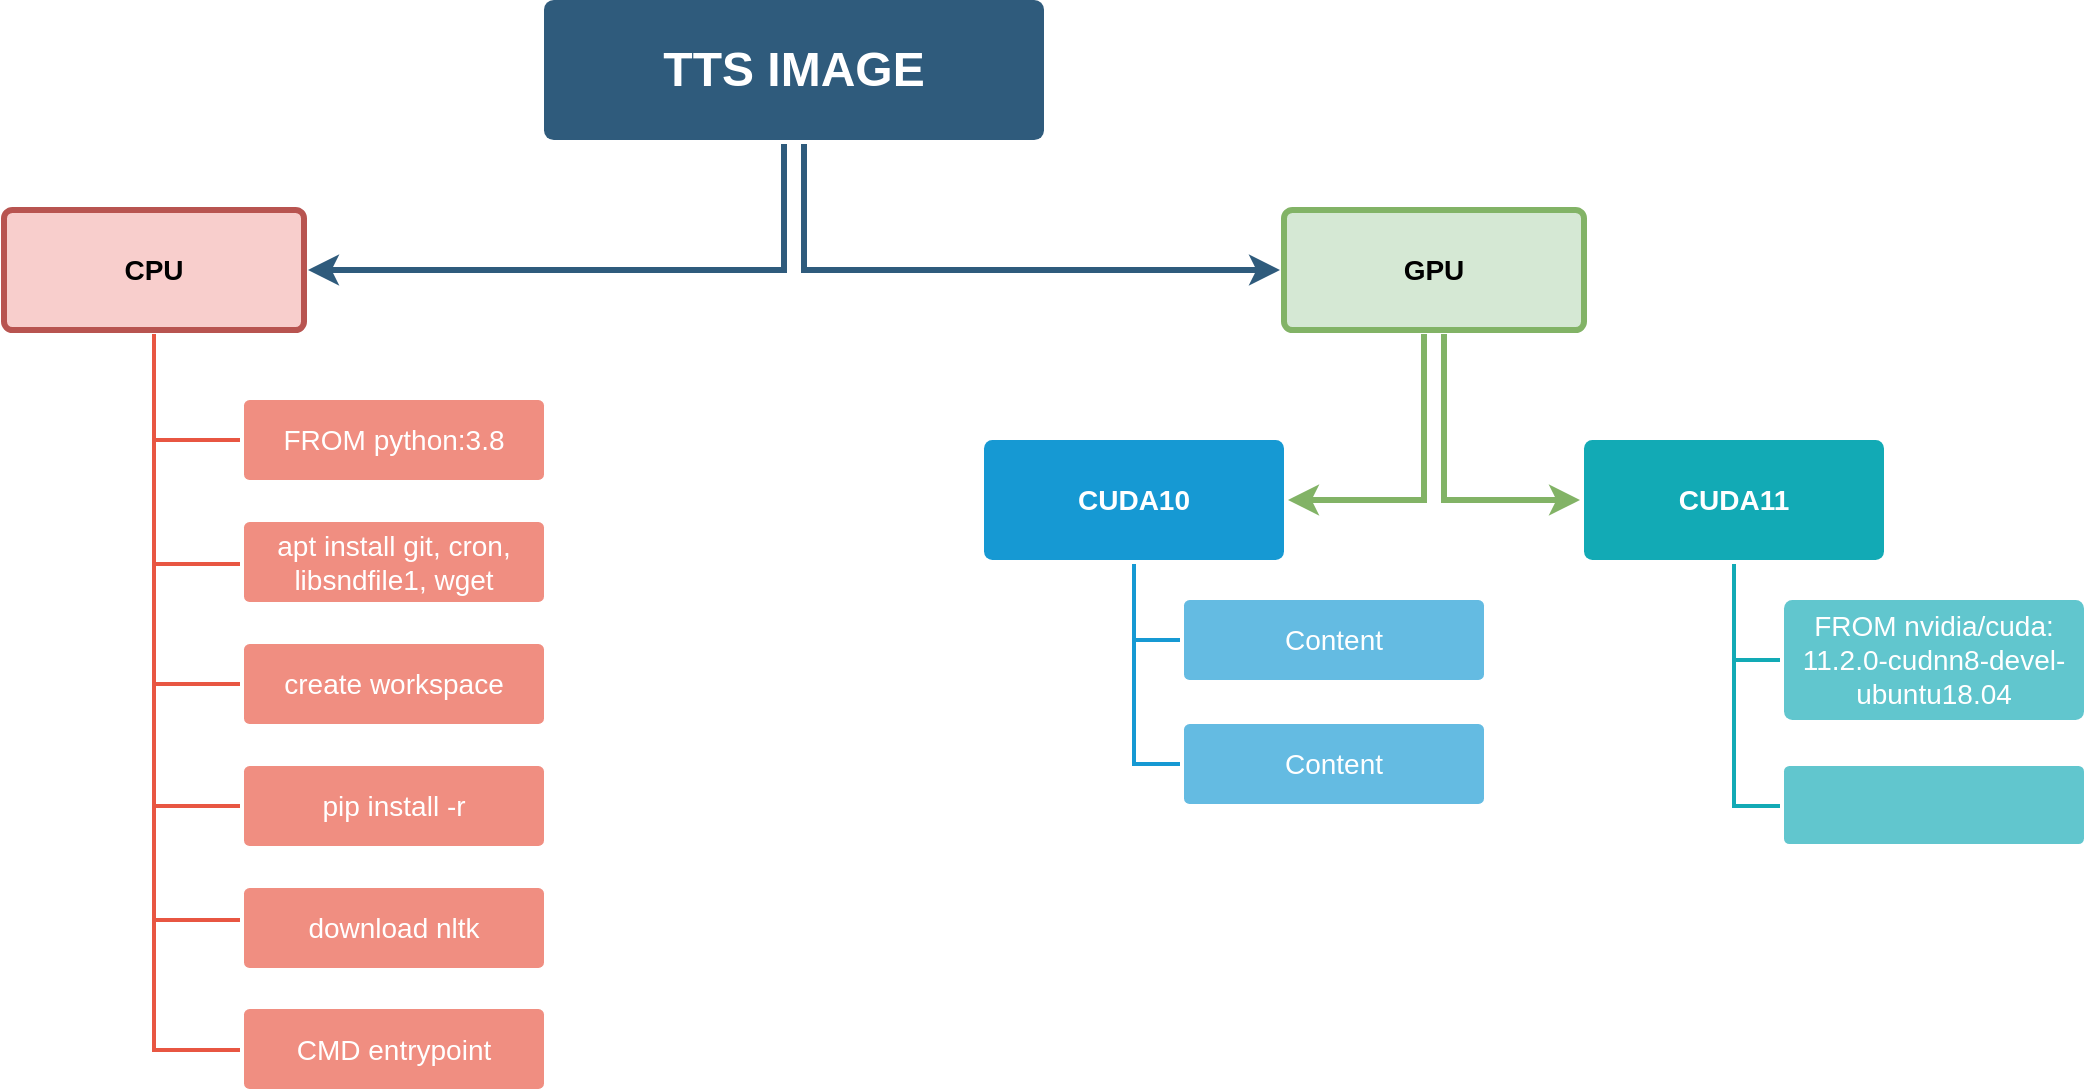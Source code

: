 <mxfile version="15.2.7" type="github">
  <diagram id="6a731a19-8d31-9384-78a2-239565b7b9f0" name="Page-1">
    <mxGraphModel dx="1422" dy="801" grid="1" gridSize="10" guides="1" tooltips="1" connect="1" arrows="1" fold="1" page="1" pageScale="1" pageWidth="1169" pageHeight="827" background="none" math="0" shadow="0">
      <root>
        <mxCell id="0" />
        <mxCell id="1" parent="0" />
        <mxCell id="1746" value="" style="rounded=0;jumpStyle=none;html=1;shadow=0;labelBackgroundColor=none;startArrow=none;startFill=0;endArrow=classic;endFill=1;jettySize=auto;orthogonalLoop=1;strokeColor=#2F5B7C;strokeWidth=3;fontFamily=Helvetica;fontSize=16;fontColor=#23445D;spacing=5;edgeStyle=orthogonalEdgeStyle;" parent="1" source="1749" target="1771" edge="1">
          <mxGeometry relative="1" as="geometry">
            <Array as="points">
              <mxPoint x="480" y="175" />
            </Array>
          </mxGeometry>
        </mxCell>
        <mxCell id="1748" value="" style="rounded=0;jumpStyle=none;html=1;shadow=0;labelBackgroundColor=none;startArrow=none;startFill=0;endArrow=classic;endFill=1;jettySize=auto;orthogonalLoop=1;strokeColor=#2F5B7C;strokeWidth=3;fontFamily=Helvetica;fontSize=16;fontColor=#23445D;spacing=5;edgeStyle=orthogonalEdgeStyle;" parent="1" source="1749" target="1753" edge="1">
          <mxGeometry relative="1" as="geometry">
            <Array as="points">
              <mxPoint x="470" y="175" />
            </Array>
          </mxGeometry>
        </mxCell>
        <mxCell id="1749" value="TTS IMAGE" style="rounded=1;whiteSpace=wrap;html=1;shadow=0;labelBackgroundColor=none;strokeColor=none;strokeWidth=3;fillColor=#2F5B7C;fontFamily=Helvetica;fontSize=24;fontColor=#FFFFFF;align=center;fontStyle=1;spacing=5;arcSize=7;perimeterSpacing=2;" parent="1" vertex="1">
          <mxGeometry x="350" y="40" width="250" height="70" as="geometry" />
        </mxCell>
        <mxCell id="1750" value="" style="edgeStyle=elbowEdgeStyle;rounded=0;jumpStyle=none;html=1;shadow=0;labelBackgroundColor=none;startArrow=none;startFill=0;jettySize=auto;orthogonalLoop=1;strokeColor=#E85642;strokeWidth=2;fontFamily=Helvetica;fontSize=14;fontColor=#FFFFFF;spacing=5;fontStyle=1;fillColor=#b0e3e6;endArrow=none;endFill=0;" parent="1" source="1753" target="1756" edge="1">
          <mxGeometry relative="1" as="geometry">
            <mxPoint x="120" y="510" as="targetPoint" />
            <Array as="points">
              <mxPoint x="155" y="223" />
            </Array>
          </mxGeometry>
        </mxCell>
        <mxCell id="1753" value="CPU" style="rounded=1;whiteSpace=wrap;html=1;shadow=0;labelBackgroundColor=none;strokeColor=#b85450;strokeWidth=3;fillColor=#f8cecc;fontFamily=Helvetica;fontSize=14;align=center;spacing=5;fontStyle=1;arcSize=7;perimeterSpacing=2;" parent="1" vertex="1">
          <mxGeometry x="80" y="145" width="150" height="60" as="geometry" />
        </mxCell>
        <mxCell id="1754" value="pip install -r" style="rounded=1;whiteSpace=wrap;html=1;shadow=0;labelBackgroundColor=none;strokeColor=none;strokeWidth=3;fillColor=#f08e81;fontFamily=Helvetica;fontSize=14;fontColor=#FFFFFF;align=center;spacing=5;fontStyle=0;arcSize=7;perimeterSpacing=2;" parent="1" vertex="1">
          <mxGeometry x="200" y="423" width="150" height="40" as="geometry" />
        </mxCell>
        <mxCell id="1755" value="apt install git, cron, libsndfile1, wget" style="rounded=1;whiteSpace=wrap;html=1;shadow=0;labelBackgroundColor=none;strokeColor=none;strokeWidth=3;fillColor=#f08e81;fontFamily=Helvetica;fontSize=14;fontColor=#FFFFFF;align=center;spacing=5;fontStyle=0;arcSize=7;perimeterSpacing=2;" parent="1" vertex="1">
          <mxGeometry x="200" y="301" width="150" height="40" as="geometry" />
        </mxCell>
        <mxCell id="1756" value="FROM python:3.8" style="rounded=1;whiteSpace=wrap;html=1;shadow=0;labelBackgroundColor=none;strokeColor=none;strokeWidth=3;fillColor=#f08e81;fontFamily=Helvetica;fontSize=14;fontColor=#FFFFFF;align=center;spacing=5;fontStyle=0;arcSize=7;perimeterSpacing=2;" parent="1" vertex="1">
          <mxGeometry x="200" y="240" width="150" height="40" as="geometry" />
        </mxCell>
        <mxCell id="1757" value="" style="edgeStyle=orthogonalEdgeStyle;rounded=0;jumpStyle=none;html=1;shadow=0;labelBackgroundColor=none;startArrow=none;startFill=0;endArrow=none;endFill=0;jettySize=auto;orthogonalLoop=1;strokeColor=#1699D3;strokeWidth=2;fontFamily=Helvetica;fontSize=14;fontColor=#FFFFFF;spacing=5;entryX=0;entryY=0.5;entryDx=0;entryDy=0;" parent="1" source="1760" target="1761" edge="1">
          <mxGeometry relative="1" as="geometry">
            <Array as="points">
              <mxPoint x="645" y="360" />
            </Array>
          </mxGeometry>
        </mxCell>
        <mxCell id="1760" value="CUDA10" style="rounded=1;whiteSpace=wrap;html=1;shadow=0;labelBackgroundColor=none;strokeColor=none;strokeWidth=3;fillColor=#1699d3;fontFamily=Helvetica;fontSize=14;fontColor=#FFFFFF;align=center;spacing=5;fontStyle=1;arcSize=7;perimeterSpacing=2;" parent="1" vertex="1">
          <mxGeometry x="570" y="260" width="150" height="60" as="geometry" />
        </mxCell>
        <mxCell id="1761" value="Content" style="rounded=1;whiteSpace=wrap;html=1;shadow=0;labelBackgroundColor=none;strokeColor=none;strokeWidth=3;fillColor=#64bbe2;fontFamily=Helvetica;fontSize=14;fontColor=#FFFFFF;align=center;spacing=5;arcSize=7;perimeterSpacing=2;" parent="1" vertex="1">
          <mxGeometry x="670" y="340" width="150" height="40" as="geometry" />
        </mxCell>
        <mxCell id="1771" value="GPU" style="rounded=1;whiteSpace=wrap;html=1;shadow=0;labelBackgroundColor=none;strokeColor=#82b366;strokeWidth=3;fillColor=#d5e8d4;fontFamily=Helvetica;fontSize=14;align=center;spacing=5;fontStyle=1;arcSize=7;perimeterSpacing=2;" parent="1" vertex="1">
          <mxGeometry x="720" y="145" width="150" height="60" as="geometry" />
        </mxCell>
        <mxCell id="1773" value="" style="edgeStyle=orthogonalEdgeStyle;rounded=0;jumpStyle=none;html=1;shadow=0;labelBackgroundColor=none;startArrow=none;startFill=0;jettySize=auto;orthogonalLoop=1;strokeColor=#82b366;strokeWidth=3;fontFamily=Helvetica;fontSize=14;fontColor=#FFFFFF;spacing=5;fontStyle=1;fillColor=#d5e8d4;" parent="1" source="1771" target="1760" edge="1">
          <mxGeometry relative="1" as="geometry">
            <Array as="points">
              <mxPoint x="790" y="290" />
            </Array>
          </mxGeometry>
        </mxCell>
        <mxCell id="1775" value="" style="edgeStyle=orthogonalEdgeStyle;rounded=0;jumpStyle=none;html=1;shadow=0;labelBackgroundColor=none;startArrow=none;startFill=0;jettySize=auto;orthogonalLoop=1;strokeColor=#12AAB5;strokeWidth=2;fontFamily=Helvetica;fontSize=14;fontColor=#FFFFFF;spacing=5;fontStyle=1;fillColor=#b0e3e6;entryX=0;entryY=0.5;entryDx=0;entryDy=0;endArrow=none;endFill=0;" parent="1" source="eaw7hdADB18bxWEuQDhC-1787" target="1778" edge="1">
          <mxGeometry relative="1" as="geometry">
            <mxPoint x="1065.395" y="532.5" as="targetPoint" />
            <Array as="points">
              <mxPoint x="945" y="370" />
            </Array>
          </mxGeometry>
        </mxCell>
        <mxCell id="1778" value="FROM nvidia/cuda:&lt;br&gt;11.2.0-cudnn8-devel-&lt;br&gt;ubuntu18.04" style="rounded=1;whiteSpace=wrap;html=1;shadow=0;labelBackgroundColor=none;strokeColor=none;strokeWidth=3;fillColor=#61c6ce;fontFamily=Helvetica;fontSize=14;fontColor=#FFFFFF;align=center;spacing=5;fontStyle=0;arcSize=7;perimeterSpacing=2;" parent="1" vertex="1">
          <mxGeometry x="970" y="340" width="150" height="60" as="geometry" />
        </mxCell>
        <mxCell id="eaw7hdADB18bxWEuQDhC-1779" value="" style="edgeStyle=elbowEdgeStyle;rounded=0;jumpStyle=none;html=1;shadow=0;labelBackgroundColor=none;startArrow=none;startFill=0;jettySize=auto;orthogonalLoop=1;strokeColor=#E85642;strokeWidth=2;fontFamily=Helvetica;fontSize=14;fontColor=#FFFFFF;spacing=5;fontStyle=1;fillColor=#b0e3e6;endArrow=none;endFill=0;" edge="1" parent="1" source="1753" target="1755">
          <mxGeometry relative="1" as="geometry">
            <mxPoint x="165" y="217" as="sourcePoint" />
            <mxPoint x="208" y="270" as="targetPoint" />
            <Array as="points">
              <mxPoint x="155" y="322" />
            </Array>
          </mxGeometry>
        </mxCell>
        <mxCell id="eaw7hdADB18bxWEuQDhC-1780" value="" style="edgeStyle=elbowEdgeStyle;rounded=0;jumpStyle=none;html=1;shadow=0;labelBackgroundColor=none;startArrow=none;startFill=0;jettySize=auto;orthogonalLoop=1;strokeColor=#E85642;strokeWidth=2;fontFamily=Helvetica;fontSize=14;fontColor=#FFFFFF;spacing=5;fontStyle=1;fillColor=#b0e3e6;endArrow=none;endFill=0;" edge="1" parent="1" source="1753" target="1754">
          <mxGeometry relative="1" as="geometry">
            <mxPoint x="165" y="217" as="sourcePoint" />
            <mxPoint x="208" y="332" as="targetPoint" />
            <Array as="points">
              <mxPoint x="155" y="332" />
            </Array>
          </mxGeometry>
        </mxCell>
        <mxCell id="eaw7hdADB18bxWEuQDhC-1781" value="create workspace" style="rounded=1;whiteSpace=wrap;html=1;shadow=0;labelBackgroundColor=none;strokeColor=none;strokeWidth=3;fillColor=#f08e81;fontFamily=Helvetica;fontSize=14;fontColor=#FFFFFF;align=center;spacing=5;fontStyle=0;arcSize=7;perimeterSpacing=2;" vertex="1" parent="1">
          <mxGeometry x="200" y="362" width="150" height="40" as="geometry" />
        </mxCell>
        <mxCell id="eaw7hdADB18bxWEuQDhC-1782" value="" style="edgeStyle=elbowEdgeStyle;rounded=0;jumpStyle=none;html=1;shadow=0;labelBackgroundColor=none;startArrow=none;startFill=0;jettySize=auto;orthogonalLoop=1;strokeColor=#E85642;strokeWidth=2;fontFamily=Helvetica;fontSize=14;fontColor=#FFFFFF;spacing=5;fontStyle=1;fillColor=#b0e3e6;endArrow=none;endFill=0;entryX=0;entryY=0.5;entryDx=0;entryDy=0;" edge="1" parent="1" source="1753" target="eaw7hdADB18bxWEuQDhC-1781">
          <mxGeometry relative="1" as="geometry">
            <mxPoint x="165" y="217" as="sourcePoint" />
            <mxPoint x="190" y="380" as="targetPoint" />
            <Array as="points">
              <mxPoint x="155" y="295" />
            </Array>
          </mxGeometry>
        </mxCell>
        <mxCell id="eaw7hdADB18bxWEuQDhC-1783" value="download nltk" style="rounded=1;whiteSpace=wrap;html=1;shadow=0;labelBackgroundColor=none;strokeColor=none;strokeWidth=3;fillColor=#f08e81;fontFamily=Helvetica;fontSize=14;fontColor=#FFFFFF;align=center;spacing=5;fontStyle=0;arcSize=7;perimeterSpacing=2;" vertex="1" parent="1">
          <mxGeometry x="200" y="484" width="150" height="40" as="geometry" />
        </mxCell>
        <mxCell id="eaw7hdADB18bxWEuQDhC-1784" value="" style="edgeStyle=elbowEdgeStyle;rounded=0;jumpStyle=none;html=1;shadow=0;labelBackgroundColor=none;startArrow=none;startFill=0;jettySize=auto;orthogonalLoop=1;strokeColor=#E85642;strokeWidth=2;fontFamily=Helvetica;fontSize=14;fontColor=#FFFFFF;spacing=5;fontStyle=1;fillColor=#b0e3e6;endArrow=none;endFill=0;" edge="1" parent="1" source="1753" target="eaw7hdADB18bxWEuQDhC-1783">
          <mxGeometry relative="1" as="geometry">
            <mxPoint x="165" y="217" as="sourcePoint" />
            <mxPoint x="208" y="454.5" as="targetPoint" />
            <Array as="points">
              <mxPoint x="155" y="500" />
            </Array>
          </mxGeometry>
        </mxCell>
        <mxCell id="eaw7hdADB18bxWEuQDhC-1785" value="CMD entrypoint" style="rounded=1;whiteSpace=wrap;html=1;shadow=0;labelBackgroundColor=none;strokeColor=none;strokeWidth=3;fillColor=#f08e81;fontFamily=Helvetica;fontSize=14;fontColor=#FFFFFF;align=center;spacing=5;fontStyle=0;arcSize=7;perimeterSpacing=2;" vertex="1" parent="1">
          <mxGeometry x="200" y="544.5" width="150" height="40" as="geometry" />
        </mxCell>
        <mxCell id="eaw7hdADB18bxWEuQDhC-1786" value="" style="edgeStyle=elbowEdgeStyle;rounded=0;jumpStyle=none;html=1;shadow=0;labelBackgroundColor=none;startArrow=none;startFill=0;jettySize=auto;orthogonalLoop=1;strokeColor=#E85642;strokeWidth=2;fontFamily=Helvetica;fontSize=14;fontColor=#FFFFFF;spacing=5;fontStyle=1;fillColor=#b0e3e6;endArrow=none;endFill=0;" edge="1" parent="1" source="1753" target="eaw7hdADB18bxWEuQDhC-1785">
          <mxGeometry relative="1" as="geometry">
            <mxPoint x="165" y="217" as="sourcePoint" />
            <mxPoint x="208" y="510" as="targetPoint" />
            <Array as="points">
              <mxPoint x="155" y="565" />
            </Array>
          </mxGeometry>
        </mxCell>
        <mxCell id="eaw7hdADB18bxWEuQDhC-1787" value="CUDA11" style="rounded=1;whiteSpace=wrap;html=1;shadow=0;labelBackgroundColor=none;strokeColor=none;strokeWidth=3;fillColor=#12aab5;fontFamily=Helvetica;fontSize=14;fontColor=#FFFFFF;align=center;spacing=5;fontStyle=1;arcSize=7;perimeterSpacing=2;" vertex="1" parent="1">
          <mxGeometry x="870" y="260" width="150" height="60" as="geometry" />
        </mxCell>
        <mxCell id="eaw7hdADB18bxWEuQDhC-1788" value="" style="edgeStyle=orthogonalEdgeStyle;rounded=0;jumpStyle=none;html=1;shadow=0;labelBackgroundColor=none;startArrow=none;startFill=0;jettySize=auto;orthogonalLoop=1;strokeColor=#82b366;strokeWidth=3;fontFamily=Helvetica;fontSize=14;fontColor=#FFFFFF;spacing=5;fontStyle=1;fillColor=#d5e8d4;" edge="1" parent="1" source="1771" target="eaw7hdADB18bxWEuQDhC-1787">
          <mxGeometry relative="1" as="geometry">
            <mxPoint x="890" y="217" as="sourcePoint" />
            <mxPoint x="802" y="300" as="targetPoint" />
            <Array as="points">
              <mxPoint x="800" y="290" />
            </Array>
          </mxGeometry>
        </mxCell>
        <mxCell id="eaw7hdADB18bxWEuQDhC-1789" value="Content" style="rounded=1;whiteSpace=wrap;html=1;shadow=0;labelBackgroundColor=none;strokeColor=none;strokeWidth=3;fillColor=#64bbe2;fontFamily=Helvetica;fontSize=14;fontColor=#FFFFFF;align=center;spacing=5;arcSize=7;perimeterSpacing=2;" vertex="1" parent="1">
          <mxGeometry x="670" y="402" width="150" height="40" as="geometry" />
        </mxCell>
        <mxCell id="eaw7hdADB18bxWEuQDhC-1790" value="" style="edgeStyle=orthogonalEdgeStyle;rounded=0;jumpStyle=none;html=1;shadow=0;labelBackgroundColor=none;startArrow=none;startFill=0;endArrow=none;endFill=0;jettySize=auto;orthogonalLoop=1;strokeColor=#1699D3;strokeWidth=2;fontFamily=Helvetica;fontSize=14;fontColor=#FFFFFF;spacing=5;entryX=0;entryY=0.5;entryDx=0;entryDy=0;exitX=0.5;exitY=1;exitDx=0;exitDy=0;" edge="1" parent="1" source="1760" target="eaw7hdADB18bxWEuQDhC-1789">
          <mxGeometry relative="1" as="geometry">
            <mxPoint x="695" y="332" as="sourcePoint" />
            <mxPoint x="728" y="370" as="targetPoint" />
            <Array as="points">
              <mxPoint x="645" y="422" />
            </Array>
          </mxGeometry>
        </mxCell>
        <mxCell id="eaw7hdADB18bxWEuQDhC-1791" value="" style="rounded=1;whiteSpace=wrap;html=1;shadow=0;labelBackgroundColor=none;strokeColor=none;strokeWidth=3;fillColor=#61c6ce;fontFamily=Helvetica;fontSize=14;fontColor=#FFFFFF;align=center;spacing=5;fontStyle=0;arcSize=7;perimeterSpacing=2;" vertex="1" parent="1">
          <mxGeometry x="970" y="423" width="150" height="39" as="geometry" />
        </mxCell>
        <mxCell id="eaw7hdADB18bxWEuQDhC-1792" value="" style="edgeStyle=orthogonalEdgeStyle;rounded=0;jumpStyle=none;html=1;shadow=0;labelBackgroundColor=none;startArrow=none;startFill=0;jettySize=auto;orthogonalLoop=1;strokeColor=#12AAB5;strokeWidth=2;fontFamily=Helvetica;fontSize=14;fontColor=#FFFFFF;spacing=5;fontStyle=1;fillColor=#b0e3e6;endArrow=none;endFill=0;exitX=0.5;exitY=1;exitDx=0;exitDy=0;" edge="1" parent="1" source="eaw7hdADB18bxWEuQDhC-1787" target="eaw7hdADB18bxWEuQDhC-1791">
          <mxGeometry relative="1" as="geometry">
            <mxPoint x="955" y="332" as="sourcePoint" />
            <mxPoint x="978" y="380" as="targetPoint" />
            <Array as="points">
              <mxPoint x="945" y="443" />
            </Array>
          </mxGeometry>
        </mxCell>
      </root>
    </mxGraphModel>
  </diagram>
</mxfile>
